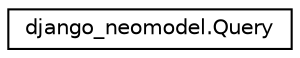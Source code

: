 digraph "Graphical Class Hierarchy"
{
 // LATEX_PDF_SIZE
  edge [fontname="Helvetica",fontsize="10",labelfontname="Helvetica",labelfontsize="10"];
  node [fontname="Helvetica",fontsize="10",shape=record];
  rankdir="LR";
  Node0 [label="django_neomodel.Query",height=0.2,width=0.4,color="black", fillcolor="white", style="filled",URL="$d1/dba/classdjango__neomodel_1_1_query.html",tooltip=" "];
}
